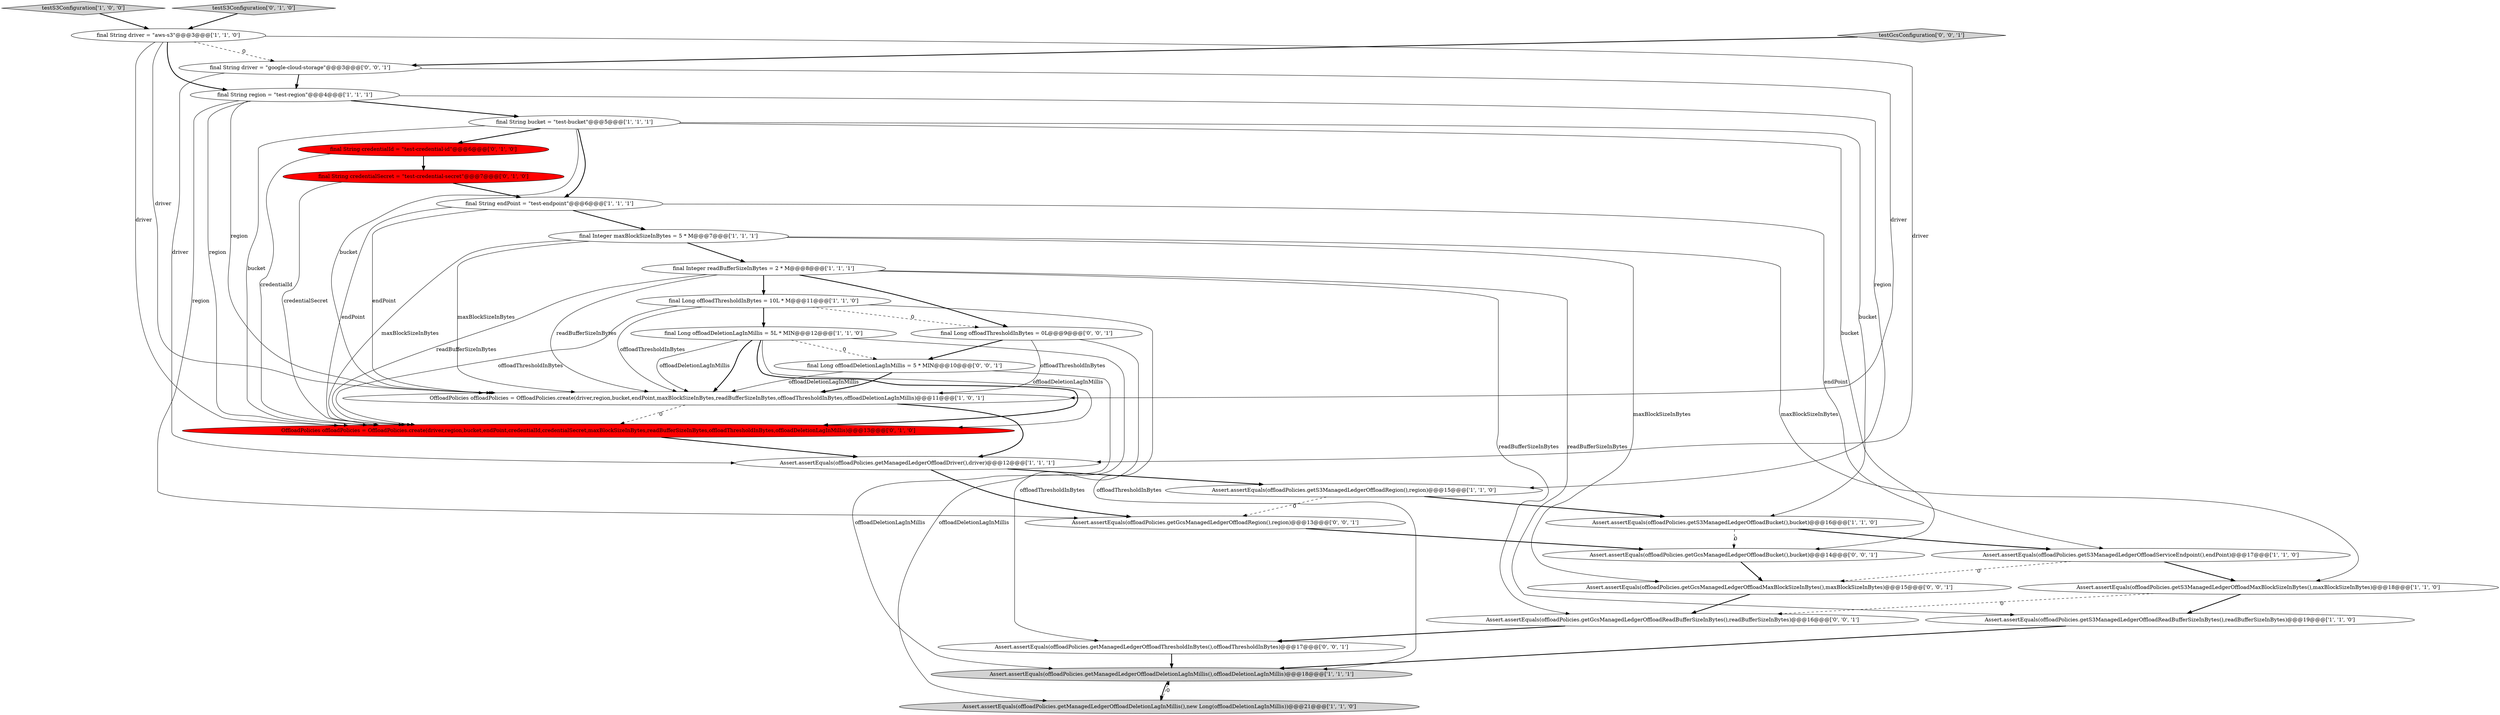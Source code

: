 digraph {
13 [style = filled, label = "Assert.assertEquals(offloadPolicies.getS3ManagedLedgerOffloadMaxBlockSizeInBytes(),maxBlockSizeInBytes)@@@18@@@['1', '1', '0']", fillcolor = white, shape = ellipse image = "AAA0AAABBB1BBB"];
15 [style = filled, label = "final Long offloadThresholdInBytes = 10L * M@@@11@@@['1', '1', '0']", fillcolor = white, shape = ellipse image = "AAA0AAABBB1BBB"];
25 [style = filled, label = "final Long offloadDeletionLagInMillis = 5 * MIN@@@10@@@['0', '0', '1']", fillcolor = white, shape = ellipse image = "AAA0AAABBB3BBB"];
4 [style = filled, label = "final String region = \"test-region\"@@@4@@@['1', '1', '1']", fillcolor = white, shape = ellipse image = "AAA0AAABBB1BBB"];
7 [style = filled, label = "final Integer maxBlockSizeInBytes = 5 * M@@@7@@@['1', '1', '1']", fillcolor = white, shape = ellipse image = "AAA0AAABBB1BBB"];
21 [style = filled, label = "final String credentialSecret = \"test-credential-secret\"@@@7@@@['0', '1', '0']", fillcolor = red, shape = ellipse image = "AAA1AAABBB2BBB"];
3 [style = filled, label = "final String driver = \"aws-s3\"@@@3@@@['1', '1', '0']", fillcolor = white, shape = ellipse image = "AAA0AAABBB1BBB"];
9 [style = filled, label = "Assert.assertEquals(offloadPolicies.getS3ManagedLedgerOffloadServiceEndpoint(),endPoint)@@@17@@@['1', '1', '0']", fillcolor = white, shape = ellipse image = "AAA0AAABBB1BBB"];
12 [style = filled, label = "Assert.assertEquals(offloadPolicies.getS3ManagedLedgerOffloadBucket(),bucket)@@@16@@@['1', '1', '0']", fillcolor = white, shape = ellipse image = "AAA0AAABBB1BBB"];
6 [style = filled, label = "testS3Configuration['1', '0', '0']", fillcolor = lightgray, shape = diamond image = "AAA0AAABBB1BBB"];
1 [style = filled, label = "final String endPoint = \"test-endpoint\"@@@6@@@['1', '1', '1']", fillcolor = white, shape = ellipse image = "AAA0AAABBB1BBB"];
8 [style = filled, label = "Assert.assertEquals(offloadPolicies.getS3ManagedLedgerOffloadRegion(),region)@@@15@@@['1', '1', '0']", fillcolor = white, shape = ellipse image = "AAA0AAABBB1BBB"];
22 [style = filled, label = "Assert.assertEquals(offloadPolicies.getManagedLedgerOffloadThresholdInBytes(),offloadThresholdInBytes)@@@17@@@['0', '0', '1']", fillcolor = white, shape = ellipse image = "AAA0AAABBB3BBB"];
18 [style = filled, label = "OffloadPolicies offloadPolicies = OffloadPolicies.create(driver,region,bucket,endPoint,credentialId,credentialSecret,maxBlockSizeInBytes,readBufferSizeInBytes,offloadThresholdInBytes,offloadDeletionLagInMillis)@@@13@@@['0', '1', '0']", fillcolor = red, shape = ellipse image = "AAA1AAABBB2BBB"];
2 [style = filled, label = "final Integer readBufferSizeInBytes = 2 * M@@@8@@@['1', '1', '1']", fillcolor = white, shape = ellipse image = "AAA0AAABBB1BBB"];
27 [style = filled, label = "final String driver = \"google-cloud-storage\"@@@3@@@['0', '0', '1']", fillcolor = white, shape = ellipse image = "AAA0AAABBB3BBB"];
29 [style = filled, label = "Assert.assertEquals(offloadPolicies.getGcsManagedLedgerOffloadBucket(),bucket)@@@14@@@['0', '0', '1']", fillcolor = white, shape = ellipse image = "AAA0AAABBB3BBB"];
20 [style = filled, label = "testS3Configuration['0', '1', '0']", fillcolor = lightgray, shape = diamond image = "AAA0AAABBB2BBB"];
23 [style = filled, label = "Assert.assertEquals(offloadPolicies.getGcsManagedLedgerOffloadMaxBlockSizeInBytes(),maxBlockSizeInBytes)@@@15@@@['0', '0', '1']", fillcolor = white, shape = ellipse image = "AAA0AAABBB3BBB"];
26 [style = filled, label = "final Long offloadThresholdInBytes = 0L@@@9@@@['0', '0', '1']", fillcolor = white, shape = ellipse image = "AAA0AAABBB3BBB"];
17 [style = filled, label = "Assert.assertEquals(offloadPolicies.getManagedLedgerOffloadDriver(),driver)@@@12@@@['1', '1', '1']", fillcolor = white, shape = ellipse image = "AAA0AAABBB1BBB"];
5 [style = filled, label = "final Long offloadDeletionLagInMillis = 5L * MIN@@@12@@@['1', '1', '0']", fillcolor = white, shape = ellipse image = "AAA0AAABBB1BBB"];
28 [style = filled, label = "Assert.assertEquals(offloadPolicies.getGcsManagedLedgerOffloadRegion(),region)@@@13@@@['0', '0', '1']", fillcolor = white, shape = ellipse image = "AAA0AAABBB3BBB"];
19 [style = filled, label = "final String credentialId = \"test-credential-id\"@@@6@@@['0', '1', '0']", fillcolor = red, shape = ellipse image = "AAA1AAABBB2BBB"];
11 [style = filled, label = "OffloadPolicies offloadPolicies = OffloadPolicies.create(driver,region,bucket,endPoint,maxBlockSizeInBytes,readBufferSizeInBytes,offloadThresholdInBytes,offloadDeletionLagInMillis)@@@11@@@['1', '0', '1']", fillcolor = white, shape = ellipse image = "AAA0AAABBB1BBB"];
14 [style = filled, label = "Assert.assertEquals(offloadPolicies.getS3ManagedLedgerOffloadReadBufferSizeInBytes(),readBufferSizeInBytes)@@@19@@@['1', '1', '0']", fillcolor = white, shape = ellipse image = "AAA0AAABBB1BBB"];
30 [style = filled, label = "Assert.assertEquals(offloadPolicies.getGcsManagedLedgerOffloadReadBufferSizeInBytes(),readBufferSizeInBytes)@@@16@@@['0', '0', '1']", fillcolor = white, shape = ellipse image = "AAA0AAABBB3BBB"];
0 [style = filled, label = "final String bucket = \"test-bucket\"@@@5@@@['1', '1', '1']", fillcolor = white, shape = ellipse image = "AAA0AAABBB1BBB"];
16 [style = filled, label = "Assert.assertEquals(offloadPolicies.getManagedLedgerOffloadDeletionLagInMillis(),offloadDeletionLagInMillis)@@@18@@@['1', '1', '1']", fillcolor = lightgray, shape = ellipse image = "AAA0AAABBB1BBB"];
10 [style = filled, label = "Assert.assertEquals(offloadPolicies.getManagedLedgerOffloadDeletionLagInMillis(),new Long(offloadDeletionLagInMillis))@@@21@@@['1', '1', '0']", fillcolor = lightgray, shape = ellipse image = "AAA0AAABBB1BBB"];
24 [style = filled, label = "testGcsConfiguration['0', '0', '1']", fillcolor = lightgray, shape = diamond image = "AAA0AAABBB3BBB"];
14->16 [style = bold, label=""];
17->8 [style = bold, label=""];
6->3 [style = bold, label=""];
28->29 [style = bold, label=""];
7->11 [style = solid, label="maxBlockSizeInBytes"];
26->22 [style = solid, label="offloadThresholdInBytes"];
25->16 [style = solid, label="offloadDeletionLagInMillis"];
2->26 [style = bold, label=""];
30->22 [style = bold, label=""];
3->18 [style = solid, label="driver"];
15->16 [style = solid, label="offloadThresholdInBytes"];
2->18 [style = solid, label="readBufferSizeInBytes"];
23->30 [style = bold, label=""];
27->11 [style = solid, label="driver"];
16->10 [style = bold, label=""];
0->19 [style = bold, label=""];
22->16 [style = bold, label=""];
2->11 [style = solid, label="readBufferSizeInBytes"];
5->11 [style = solid, label="offloadDeletionLagInMillis"];
3->11 [style = solid, label="driver"];
3->27 [style = dashed, label="0"];
26->25 [style = bold, label=""];
1->11 [style = solid, label="endPoint"];
0->12 [style = solid, label="bucket"];
3->17 [style = solid, label="driver"];
19->18 [style = solid, label="credentialId"];
7->18 [style = solid, label="maxBlockSizeInBytes"];
18->17 [style = bold, label=""];
5->18 [style = solid, label="offloadDeletionLagInMillis"];
5->10 [style = solid, label="offloadDeletionLagInMillis"];
5->18 [style = bold, label=""];
20->3 [style = bold, label=""];
29->23 [style = bold, label=""];
26->11 [style = solid, label="offloadThresholdInBytes"];
5->25 [style = dashed, label="0"];
8->28 [style = dashed, label="0"];
12->9 [style = bold, label=""];
25->11 [style = solid, label="offloadDeletionLagInMillis"];
3->4 [style = bold, label=""];
1->7 [style = bold, label=""];
0->11 [style = solid, label="bucket"];
4->11 [style = solid, label="region"];
1->9 [style = solid, label="endPoint"];
15->5 [style = bold, label=""];
15->11 [style = solid, label="offloadThresholdInBytes"];
4->0 [style = bold, label=""];
4->8 [style = solid, label="region"];
2->30 [style = solid, label="readBufferSizeInBytes"];
9->23 [style = dashed, label="0"];
27->4 [style = bold, label=""];
17->28 [style = bold, label=""];
25->11 [style = bold, label=""];
7->2 [style = bold, label=""];
0->1 [style = bold, label=""];
11->18 [style = dashed, label="0"];
21->1 [style = bold, label=""];
2->15 [style = bold, label=""];
0->18 [style = solid, label="bucket"];
7->23 [style = solid, label="maxBlockSizeInBytes"];
2->14 [style = solid, label="readBufferSizeInBytes"];
12->29 [style = dashed, label="0"];
15->26 [style = dashed, label="0"];
11->17 [style = bold, label=""];
0->29 [style = solid, label="bucket"];
5->11 [style = bold, label=""];
4->28 [style = solid, label="region"];
1->18 [style = solid, label="endPoint"];
10->16 [style = dashed, label="0"];
4->18 [style = solid, label="region"];
15->18 [style = solid, label="offloadThresholdInBytes"];
7->13 [style = solid, label="maxBlockSizeInBytes"];
13->14 [style = bold, label=""];
24->27 [style = bold, label=""];
13->30 [style = dashed, label="0"];
8->12 [style = bold, label=""];
27->17 [style = solid, label="driver"];
21->18 [style = solid, label="credentialSecret"];
9->13 [style = bold, label=""];
19->21 [style = bold, label=""];
}
